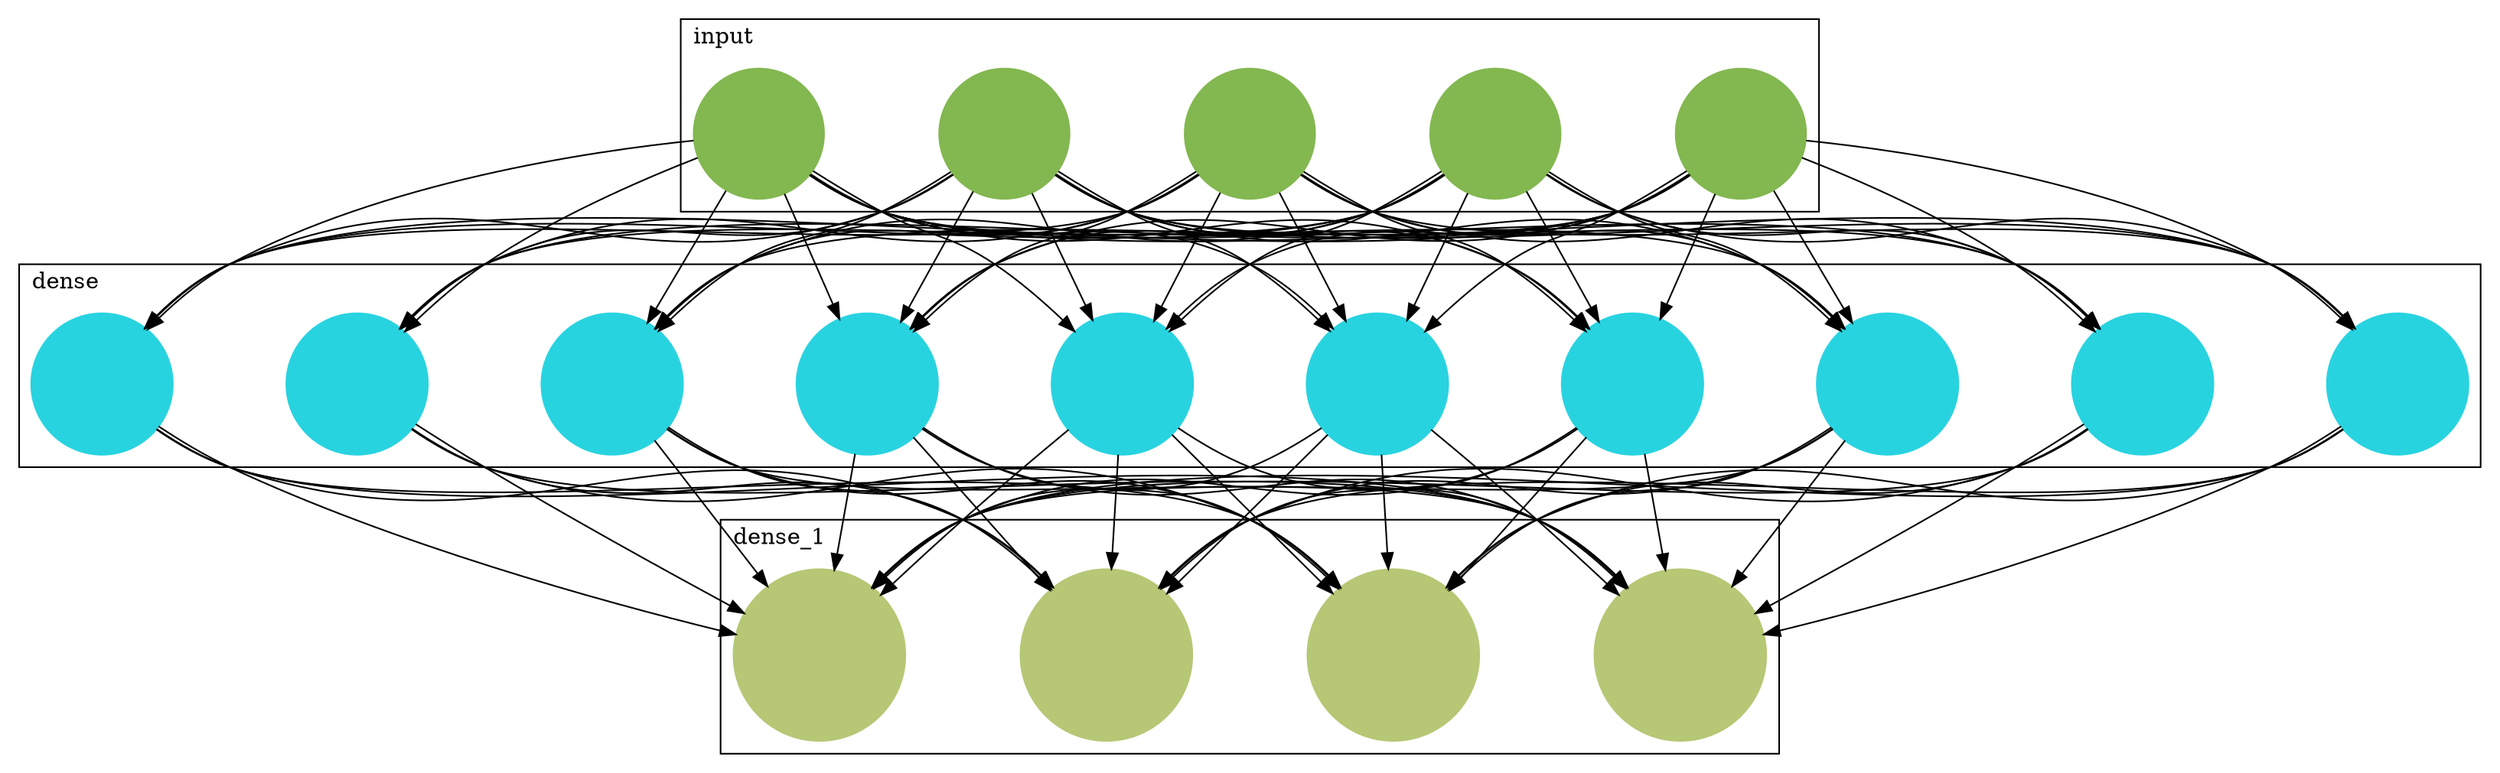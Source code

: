digraph SimpleNN {
	graph [nodesep=1 ranksep=1 splines=true]
	node [shape=circle]
	subgraph cluster_0 {
		node [color="#83b750" fontcolor="#83b750" style=filled]
		height=5 label=input labeljust=l rank=same width=10
		input0
		input1
		input2
		input3
		input4
	}
	subgraph cluster_1 {
		node [color="#28d3e0" fontcolor="#28d3e0" style=filled]
		height=5 label=dense labeljust=l rank=same width=10
		dense0
		dense1
		dense2
		dense3
		dense4
		dense5
		dense6
		dense7
		dense8
		dense9
	}
	subgraph cluster_2 {
		node [color="#b6c775" fontcolor="#b6c775" style=filled]
		height=5 label=dense_1 labeljust=l rank=same width=10
		dense_10
		dense_11
		dense_12
		dense_13
	}
	input0 -> dense0
	input0 -> dense1
	input0 -> dense2
	input0 -> dense3
	input0 -> dense4
	input0 -> dense5
	input0 -> dense6
	input0 -> dense7
	input0 -> dense8
	input0 -> dense9
	input1 -> dense0
	input1 -> dense1
	input1 -> dense2
	input1 -> dense3
	input1 -> dense4
	input1 -> dense5
	input1 -> dense6
	input1 -> dense7
	input1 -> dense8
	input1 -> dense9
	input2 -> dense0
	input2 -> dense1
	input2 -> dense2
	input2 -> dense3
	input2 -> dense4
	input2 -> dense5
	input2 -> dense6
	input2 -> dense7
	input2 -> dense8
	input2 -> dense9
	input3 -> dense0
	input3 -> dense1
	input3 -> dense2
	input3 -> dense3
	input3 -> dense4
	input3 -> dense5
	input3 -> dense6
	input3 -> dense7
	input3 -> dense8
	input3 -> dense9
	input4 -> dense0
	input4 -> dense1
	input4 -> dense2
	input4 -> dense3
	input4 -> dense4
	input4 -> dense5
	input4 -> dense6
	input4 -> dense7
	input4 -> dense8
	input4 -> dense9
	dense0 -> dense_10
	dense0 -> dense_11
	dense0 -> dense_12
	dense0 -> dense_13
	dense1 -> dense_10
	dense1 -> dense_11
	dense1 -> dense_12
	dense1 -> dense_13
	dense2 -> dense_10
	dense2 -> dense_11
	dense2 -> dense_12
	dense2 -> dense_13
	dense3 -> dense_10
	dense3 -> dense_11
	dense3 -> dense_12
	dense3 -> dense_13
	dense4 -> dense_10
	dense4 -> dense_11
	dense4 -> dense_12
	dense4 -> dense_13
	dense5 -> dense_10
	dense5 -> dense_11
	dense5 -> dense_12
	dense5 -> dense_13
	dense6 -> dense_10
	dense6 -> dense_11
	dense6 -> dense_12
	dense6 -> dense_13
	dense7 -> dense_10
	dense7 -> dense_11
	dense7 -> dense_12
	dense7 -> dense_13
	dense8 -> dense_10
	dense8 -> dense_11
	dense8 -> dense_12
	dense8 -> dense_13
	dense9 -> dense_10
	dense9 -> dense_11
	dense9 -> dense_12
	dense9 -> dense_13
}
